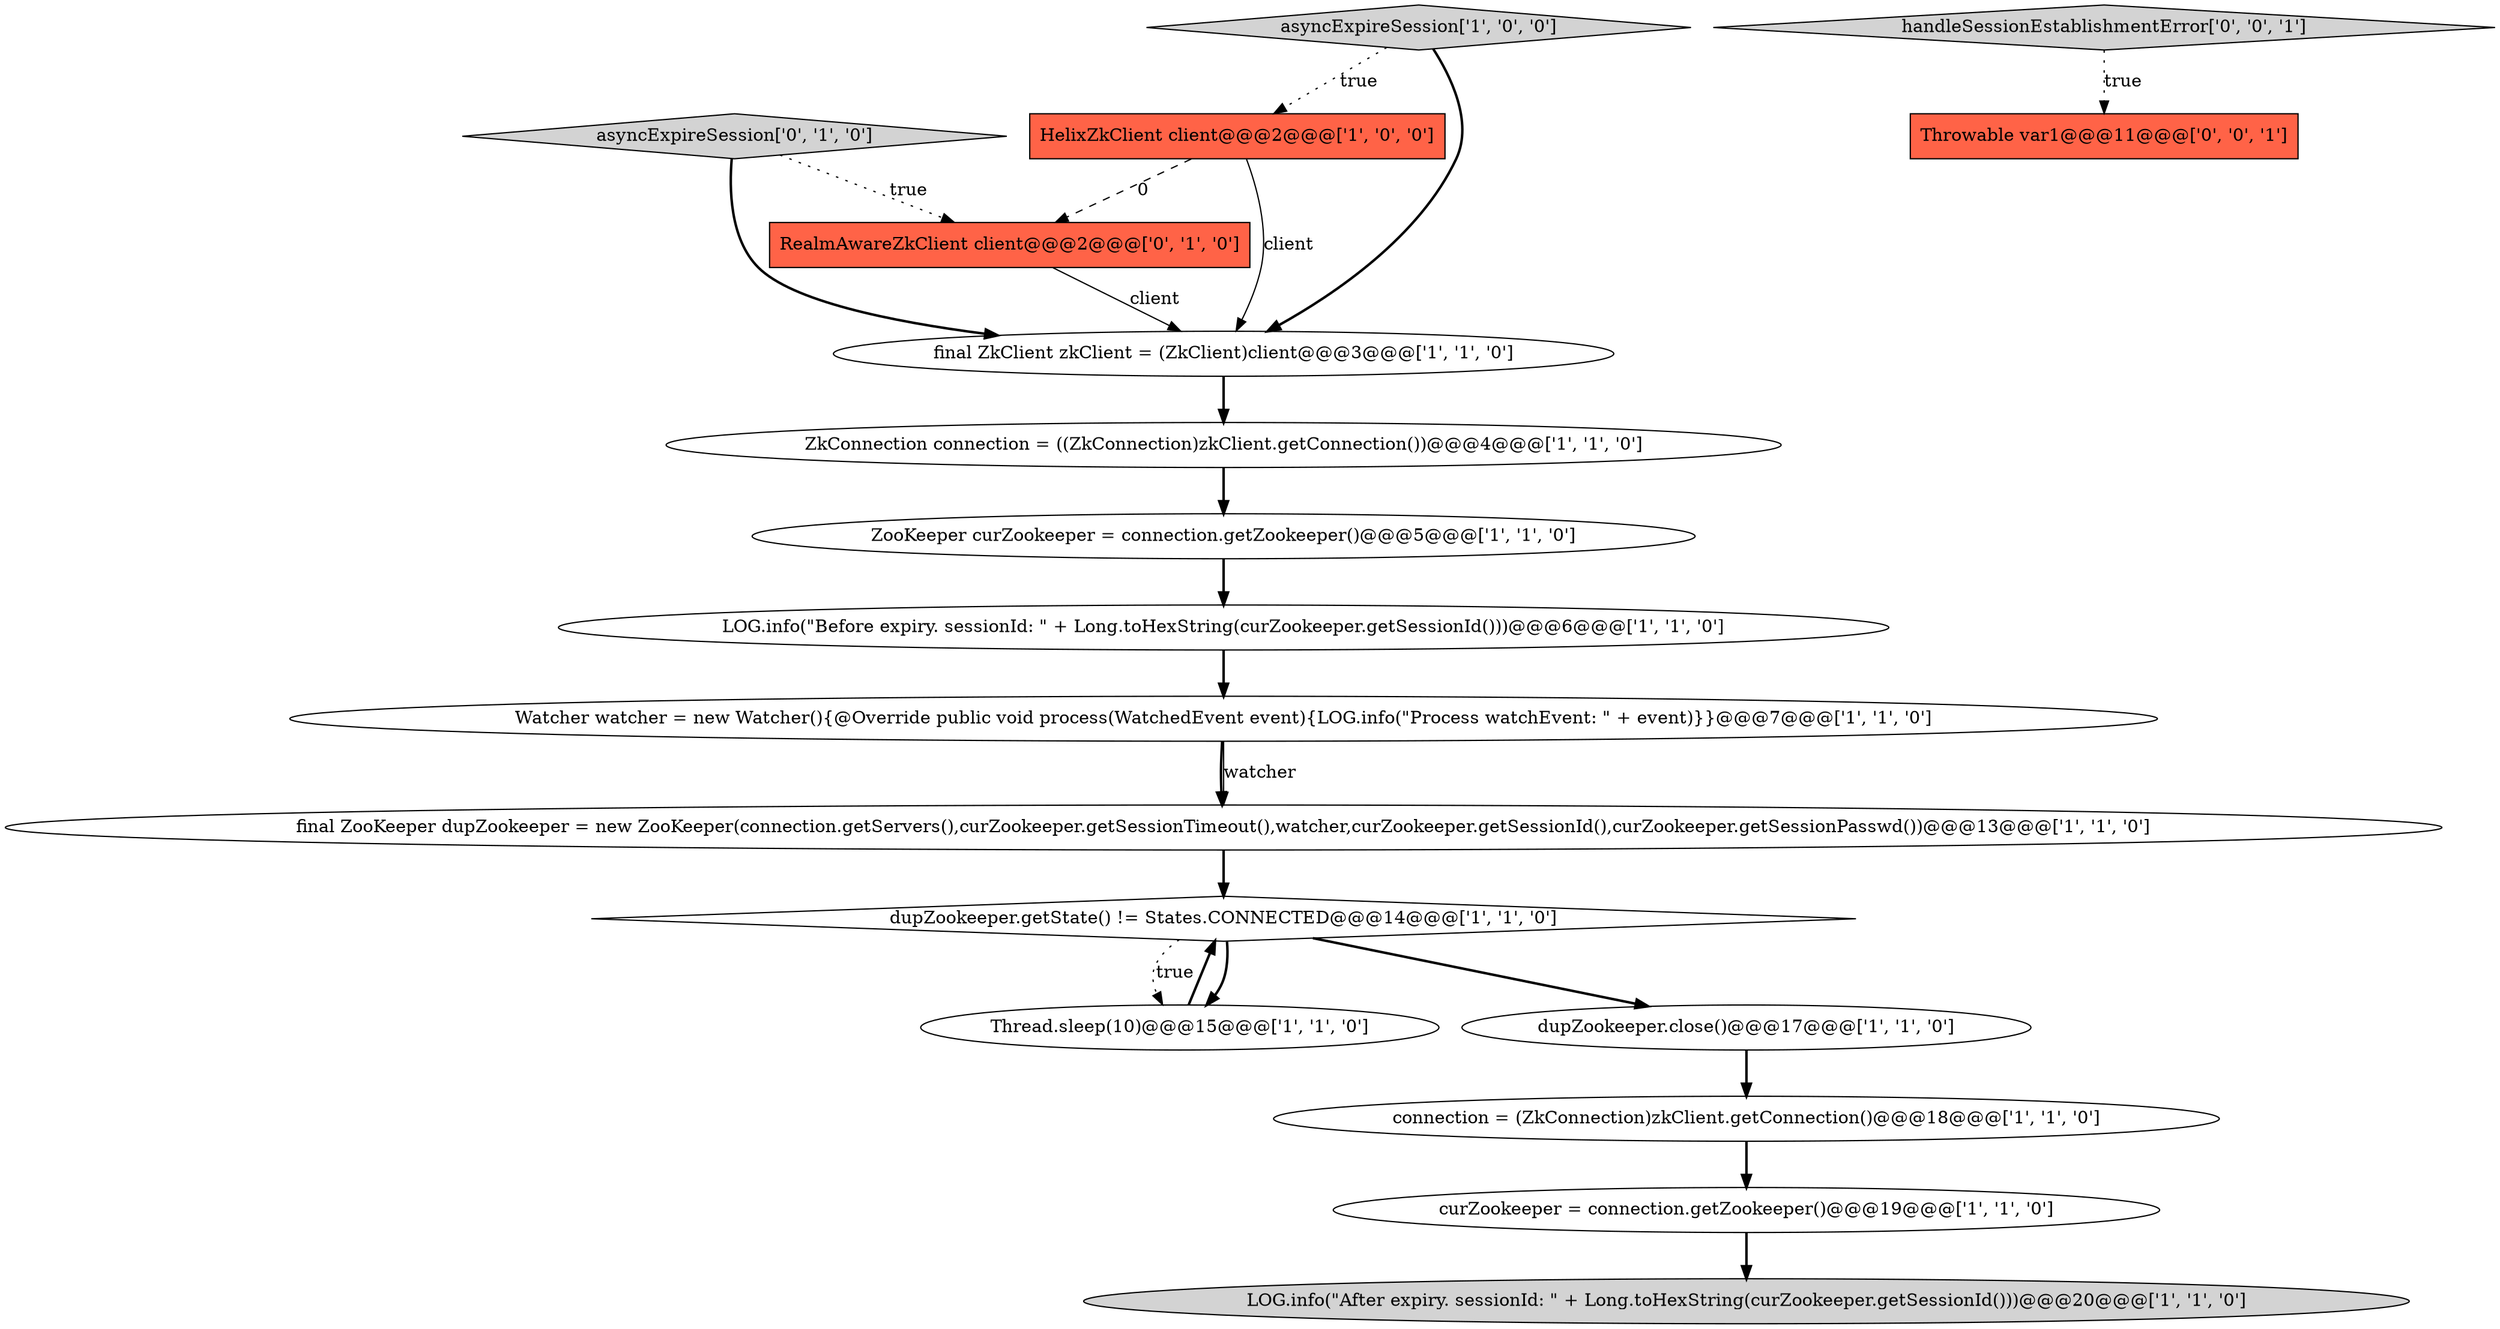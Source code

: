 digraph {
7 [style = filled, label = "ZooKeeper curZookeeper = connection.getZookeeper()@@@5@@@['1', '1', '0']", fillcolor = white, shape = ellipse image = "AAA0AAABBB1BBB"];
5 [style = filled, label = "dupZookeeper.getState() != States.CONNECTED@@@14@@@['1', '1', '0']", fillcolor = white, shape = diamond image = "AAA0AAABBB1BBB"];
9 [style = filled, label = "Thread.sleep(10)@@@15@@@['1', '1', '0']", fillcolor = white, shape = ellipse image = "AAA0AAABBB1BBB"];
12 [style = filled, label = "LOG.info(\"Before expiry. sessionId: \" + Long.toHexString(curZookeeper.getSessionId()))@@@6@@@['1', '1', '0']", fillcolor = white, shape = ellipse image = "AAA0AAABBB1BBB"];
0 [style = filled, label = "final ZkClient zkClient = (ZkClient)client@@@3@@@['1', '1', '0']", fillcolor = white, shape = ellipse image = "AAA0AAABBB1BBB"];
1 [style = filled, label = "ZkConnection connection = ((ZkConnection)zkClient.getConnection())@@@4@@@['1', '1', '0']", fillcolor = white, shape = ellipse image = "AAA0AAABBB1BBB"];
8 [style = filled, label = "LOG.info(\"After expiry. sessionId: \" + Long.toHexString(curZookeeper.getSessionId()))@@@20@@@['1', '1', '0']", fillcolor = lightgray, shape = ellipse image = "AAA0AAABBB1BBB"];
10 [style = filled, label = "connection = (ZkConnection)zkClient.getConnection()@@@18@@@['1', '1', '0']", fillcolor = white, shape = ellipse image = "AAA0AAABBB1BBB"];
13 [style = filled, label = "dupZookeeper.close()@@@17@@@['1', '1', '0']", fillcolor = white, shape = ellipse image = "AAA0AAABBB1BBB"];
17 [style = filled, label = "handleSessionEstablishmentError['0', '0', '1']", fillcolor = lightgray, shape = diamond image = "AAA0AAABBB3BBB"];
15 [style = filled, label = "RealmAwareZkClient client@@@2@@@['0', '1', '0']", fillcolor = tomato, shape = box image = "AAA1AAABBB2BBB"];
14 [style = filled, label = "asyncExpireSession['0', '1', '0']", fillcolor = lightgray, shape = diamond image = "AAA0AAABBB2BBB"];
16 [style = filled, label = "Throwable var1@@@11@@@['0', '0', '1']", fillcolor = tomato, shape = box image = "AAA0AAABBB3BBB"];
11 [style = filled, label = "curZookeeper = connection.getZookeeper()@@@19@@@['1', '1', '0']", fillcolor = white, shape = ellipse image = "AAA0AAABBB1BBB"];
3 [style = filled, label = "final ZooKeeper dupZookeeper = new ZooKeeper(connection.getServers(),curZookeeper.getSessionTimeout(),watcher,curZookeeper.getSessionId(),curZookeeper.getSessionPasswd())@@@13@@@['1', '1', '0']", fillcolor = white, shape = ellipse image = "AAA0AAABBB1BBB"];
4 [style = filled, label = "HelixZkClient client@@@2@@@['1', '0', '0']", fillcolor = tomato, shape = box image = "AAA1AAABBB1BBB"];
6 [style = filled, label = "Watcher watcher = new Watcher(){@Override public void process(WatchedEvent event){LOG.info(\"Process watchEvent: \" + event)}}@@@7@@@['1', '1', '0']", fillcolor = white, shape = ellipse image = "AAA0AAABBB1BBB"];
2 [style = filled, label = "asyncExpireSession['1', '0', '0']", fillcolor = lightgray, shape = diamond image = "AAA0AAABBB1BBB"];
13->10 [style = bold, label=""];
6->3 [style = bold, label=""];
5->9 [style = bold, label=""];
7->12 [style = bold, label=""];
15->0 [style = solid, label="client"];
4->0 [style = solid, label="client"];
12->6 [style = bold, label=""];
1->7 [style = bold, label=""];
6->3 [style = solid, label="watcher"];
17->16 [style = dotted, label="true"];
14->15 [style = dotted, label="true"];
3->5 [style = bold, label=""];
2->0 [style = bold, label=""];
14->0 [style = bold, label=""];
0->1 [style = bold, label=""];
4->15 [style = dashed, label="0"];
5->13 [style = bold, label=""];
2->4 [style = dotted, label="true"];
9->5 [style = bold, label=""];
5->9 [style = dotted, label="true"];
11->8 [style = bold, label=""];
10->11 [style = bold, label=""];
}

